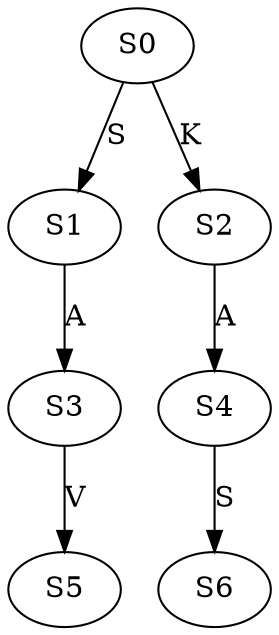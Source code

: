 strict digraph  {
	S0 -> S1 [ label = S ];
	S0 -> S2 [ label = K ];
	S1 -> S3 [ label = A ];
	S2 -> S4 [ label = A ];
	S3 -> S5 [ label = V ];
	S4 -> S6 [ label = S ];
}
